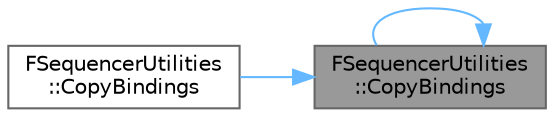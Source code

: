 digraph "FSequencerUtilities::CopyBindings"
{
 // INTERACTIVE_SVG=YES
 // LATEX_PDF_SIZE
  bgcolor="transparent";
  edge [fontname=Helvetica,fontsize=10,labelfontname=Helvetica,labelfontsize=10];
  node [fontname=Helvetica,fontsize=10,shape=box,height=0.2,width=0.4];
  rankdir="RL";
  Node1 [id="Node000001",label="FSequencerUtilities\l::CopyBindings",height=0.2,width=0.4,color="gray40", fillcolor="grey60", style="filled", fontcolor="black",tooltip="Copy/paste object bindings."];
  Node1 -> Node2 [id="edge1_Node000001_Node000002",dir="back",color="steelblue1",style="solid",tooltip=" "];
  Node2 [id="Node000002",label="FSequencerUtilities\l::CopyBindings",height=0.2,width=0.4,color="grey40", fillcolor="white", style="filled",URL="$d0/d67/structFSequencerUtilities.html#a83d695f6d985881ebe68552d4440f864",tooltip=" "];
  Node1 -> Node1 [id="edge2_Node000001_Node000001",dir="back",color="steelblue1",style="solid",tooltip=" "];
}
